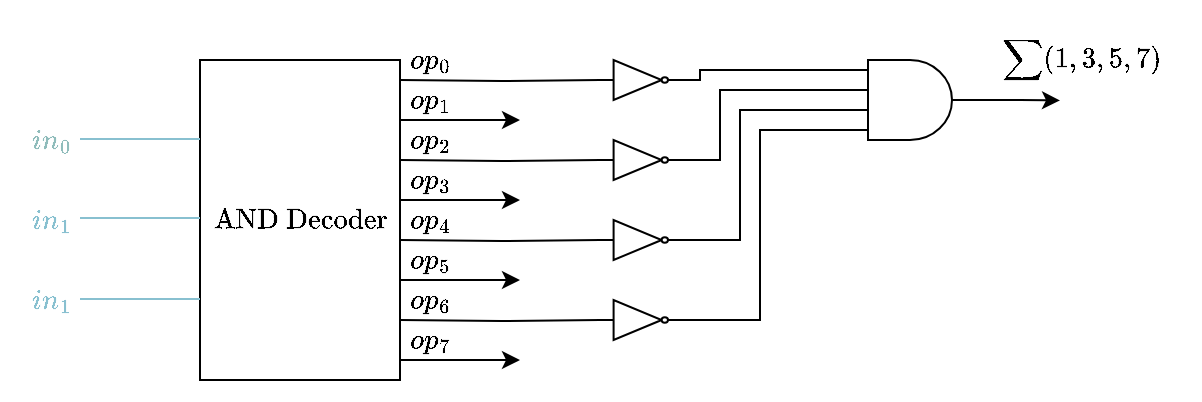 <mxfile version="22.0.3" type="device" pages="2">
  <diagram name="AND Decoder" id="uHUrfIVvx9b2arXOunB7">
    <mxGraphModel dx="811" dy="470" grid="1" gridSize="10" guides="1" tooltips="1" connect="1" arrows="1" fold="1" page="1" pageScale="1" pageWidth="1654" pageHeight="1169" math="1" shadow="0">
      <root>
        <mxCell id="0" />
        <mxCell id="1" parent="0" />
        <mxCell id="aCQPrEgid5yJ1C7_CaqJ-34" value="$$&lt;br&gt;in_0&lt;br&gt;$$" style="text;html=1;align=center;verticalAlign=middle;resizable=0;points=[];autosize=1;strokeColor=none;fillColor=none;fontColor=#8FBCBB;" parent="1" vertex="1">
          <mxGeometry x="260" y="150" width="50" height="60" as="geometry" />
        </mxCell>
        <mxCell id="aCQPrEgid5yJ1C7_CaqJ-35" value="$$&lt;br&gt;in_1&lt;br&gt;$$" style="text;html=1;align=center;verticalAlign=middle;resizable=0;points=[];autosize=1;strokeColor=none;fillColor=none;fontColor=#88C0D0;" parent="1" vertex="1">
          <mxGeometry x="260" y="190" width="50" height="60" as="geometry" />
        </mxCell>
        <mxCell id="aCQPrEgid5yJ1C7_CaqJ-17" style="edgeStyle=orthogonalEdgeStyle;rounded=0;orthogonalLoop=1;jettySize=auto;html=1;entryX=0;entryY=0.5;entryDx=0;entryDy=0;entryPerimeter=0;endArrow=none;endFill=0;" parent="1" edge="1" target="re9IEYssEPOe3S-P6EHw-3">
          <mxGeometry relative="1" as="geometry">
            <mxPoint x="520" y="150" as="targetPoint" />
            <mxPoint x="460" y="150" as="sourcePoint" />
          </mxGeometry>
        </mxCell>
        <mxCell id="jRbW4b_myETGWLnF5Oeu-24" value="$$&lt;br&gt;\text{AND Decoder}&lt;br&gt;$$" style="rounded=0;whiteSpace=wrap;html=1;" parent="1" vertex="1">
          <mxGeometry x="360" y="140" width="100" height="160" as="geometry" />
        </mxCell>
        <mxCell id="aCQPrEgid5yJ1C7_CaqJ-18" style="edgeStyle=orthogonalEdgeStyle;rounded=0;orthogonalLoop=1;jettySize=auto;html=1;" parent="1" edge="1">
          <mxGeometry relative="1" as="geometry">
            <mxPoint x="520" y="170" as="targetPoint" />
            <mxPoint x="460" y="170" as="sourcePoint" />
          </mxGeometry>
        </mxCell>
        <mxCell id="aCQPrEgid5yJ1C7_CaqJ-19" style="edgeStyle=orthogonalEdgeStyle;rounded=0;orthogonalLoop=1;jettySize=auto;html=1;entryX=0;entryY=0.5;entryDx=0;entryDy=0;entryPerimeter=0;endArrow=none;endFill=0;" parent="1" edge="1" target="re9IEYssEPOe3S-P6EHw-4">
          <mxGeometry relative="1" as="geometry">
            <mxPoint x="520" y="190" as="targetPoint" />
            <mxPoint x="460" y="190" as="sourcePoint" />
          </mxGeometry>
        </mxCell>
        <mxCell id="aCQPrEgid5yJ1C7_CaqJ-20" style="edgeStyle=orthogonalEdgeStyle;rounded=0;orthogonalLoop=1;jettySize=auto;html=1;" parent="1" edge="1">
          <mxGeometry relative="1" as="geometry">
            <mxPoint x="520" y="210" as="targetPoint" />
            <mxPoint x="460" y="210" as="sourcePoint" />
          </mxGeometry>
        </mxCell>
        <mxCell id="aCQPrEgid5yJ1C7_CaqJ-43" value="$$&lt;br&gt;op_0&lt;br&gt;$$" style="text;html=1;align=center;verticalAlign=middle;resizable=0;points=[];autosize=1;strokeColor=none;fillColor=none;" parent="1" vertex="1">
          <mxGeometry x="450" y="110" width="50" height="60" as="geometry" />
        </mxCell>
        <mxCell id="aCQPrEgid5yJ1C7_CaqJ-44" value="$$&lt;br&gt;op_1&lt;br&gt;$$" style="text;html=1;align=center;verticalAlign=middle;resizable=0;points=[];autosize=1;strokeColor=none;fillColor=none;" parent="1" vertex="1">
          <mxGeometry x="450" y="130" width="50" height="60" as="geometry" />
        </mxCell>
        <mxCell id="aCQPrEgid5yJ1C7_CaqJ-45" value="$$&lt;br&gt;op_2&lt;br&gt;$$" style="text;html=1;align=center;verticalAlign=middle;resizable=0;points=[];autosize=1;strokeColor=none;fillColor=none;" parent="1" vertex="1">
          <mxGeometry x="450" y="150" width="50" height="60" as="geometry" />
        </mxCell>
        <mxCell id="aCQPrEgid5yJ1C7_CaqJ-46" value="$$&lt;br&gt;op_3&lt;br&gt;$$" style="text;html=1;align=center;verticalAlign=middle;resizable=0;points=[];autosize=1;strokeColor=none;fillColor=none;" parent="1" vertex="1">
          <mxGeometry x="450" y="170" width="50" height="60" as="geometry" />
        </mxCell>
        <mxCell id="mkELTg_ZJxLtOGLeRqjU-2" style="edgeStyle=orthogonalEdgeStyle;rounded=0;orthogonalLoop=1;jettySize=auto;html=1;entryX=0;entryY=0.5;entryDx=0;entryDy=0;entryPerimeter=0;endArrow=none;endFill=0;" edge="1" parent="1" target="re9IEYssEPOe3S-P6EHw-5">
          <mxGeometry relative="1" as="geometry">
            <mxPoint x="520" y="230" as="targetPoint" />
            <mxPoint x="460" y="230" as="sourcePoint" />
          </mxGeometry>
        </mxCell>
        <mxCell id="mkELTg_ZJxLtOGLeRqjU-3" style="edgeStyle=orthogonalEdgeStyle;rounded=0;orthogonalLoop=1;jettySize=auto;html=1;" edge="1" parent="1">
          <mxGeometry relative="1" as="geometry">
            <mxPoint x="520" y="250" as="targetPoint" />
            <mxPoint x="460" y="250" as="sourcePoint" />
          </mxGeometry>
        </mxCell>
        <mxCell id="mkELTg_ZJxLtOGLeRqjU-4" style="edgeStyle=orthogonalEdgeStyle;rounded=0;orthogonalLoop=1;jettySize=auto;html=1;entryX=0;entryY=0.5;entryDx=0;entryDy=0;entryPerimeter=0;endArrow=none;endFill=0;" edge="1" parent="1" target="re9IEYssEPOe3S-P6EHw-6">
          <mxGeometry relative="1" as="geometry">
            <mxPoint x="520" y="270" as="targetPoint" />
            <mxPoint x="460" y="270" as="sourcePoint" />
          </mxGeometry>
        </mxCell>
        <mxCell id="mkELTg_ZJxLtOGLeRqjU-5" style="edgeStyle=orthogonalEdgeStyle;rounded=0;orthogonalLoop=1;jettySize=auto;html=1;" edge="1" parent="1">
          <mxGeometry relative="1" as="geometry">
            <mxPoint x="520" y="290" as="targetPoint" />
            <mxPoint x="460" y="290" as="sourcePoint" />
          </mxGeometry>
        </mxCell>
        <mxCell id="mkELTg_ZJxLtOGLeRqjU-6" value="$$&lt;br&gt;op_4&lt;br&gt;$$" style="text;html=1;align=center;verticalAlign=middle;resizable=0;points=[];autosize=1;strokeColor=none;fillColor=none;" vertex="1" parent="1">
          <mxGeometry x="450" y="190" width="50" height="60" as="geometry" />
        </mxCell>
        <mxCell id="mkELTg_ZJxLtOGLeRqjU-7" value="$$&lt;br&gt;op_5&lt;br&gt;$$" style="text;html=1;align=center;verticalAlign=middle;resizable=0;points=[];autosize=1;strokeColor=none;fillColor=none;" vertex="1" parent="1">
          <mxGeometry x="450" y="210" width="50" height="60" as="geometry" />
        </mxCell>
        <mxCell id="mkELTg_ZJxLtOGLeRqjU-8" value="$$&lt;br&gt;op_6&lt;br&gt;$$" style="text;html=1;align=center;verticalAlign=middle;resizable=0;points=[];autosize=1;strokeColor=none;fillColor=none;" vertex="1" parent="1">
          <mxGeometry x="450" y="230" width="50" height="60" as="geometry" />
        </mxCell>
        <mxCell id="mkELTg_ZJxLtOGLeRqjU-9" value="$$&lt;br&gt;op_7&lt;br&gt;$$" style="text;html=1;align=center;verticalAlign=middle;resizable=0;points=[];autosize=1;strokeColor=none;fillColor=none;" vertex="1" parent="1">
          <mxGeometry x="450" y="250" width="50" height="60" as="geometry" />
        </mxCell>
        <mxCell id="mkELTg_ZJxLtOGLeRqjU-10" style="edgeStyle=orthogonalEdgeStyle;rounded=0;orthogonalLoop=1;jettySize=auto;html=1;strokeColor=#88C0D0;endArrow=none;endFill=0;" edge="1" parent="1">
          <mxGeometry relative="1" as="geometry">
            <mxPoint x="360" y="179.52" as="targetPoint" />
            <mxPoint x="300" y="179.52" as="sourcePoint" />
          </mxGeometry>
        </mxCell>
        <mxCell id="mkELTg_ZJxLtOGLeRqjU-11" style="edgeStyle=orthogonalEdgeStyle;rounded=0;orthogonalLoop=1;jettySize=auto;html=1;strokeColor=#88C0D0;endArrow=none;endFill=0;" edge="1" parent="1">
          <mxGeometry relative="1" as="geometry">
            <mxPoint x="360" y="219.04" as="targetPoint" />
            <mxPoint x="300" y="219.04" as="sourcePoint" />
          </mxGeometry>
        </mxCell>
        <mxCell id="mkELTg_ZJxLtOGLeRqjU-12" style="edgeStyle=orthogonalEdgeStyle;rounded=0;orthogonalLoop=1;jettySize=auto;html=1;strokeColor=#88C0D0;endArrow=none;endFill=0;" edge="1" parent="1">
          <mxGeometry relative="1" as="geometry">
            <mxPoint x="360" y="259.52" as="targetPoint" />
            <mxPoint x="300" y="259.52" as="sourcePoint" />
          </mxGeometry>
        </mxCell>
        <mxCell id="re9IEYssEPOe3S-P6EHw-1" value="$$ \sum(1,3,5,7)$$" style="text;html=1;align=center;verticalAlign=middle;resizable=0;points=[];autosize=1;strokeColor=none;fillColor=none;" vertex="1" parent="1">
          <mxGeometry x="740" y="125" width="120" height="30" as="geometry" />
        </mxCell>
        <mxCell id="re9IEYssEPOe3S-P6EHw-11" style="edgeStyle=orthogonalEdgeStyle;rounded=0;orthogonalLoop=1;jettySize=auto;html=1;exitX=1;exitY=0.5;exitDx=0;exitDy=0;exitPerimeter=0;" edge="1" parent="1" source="re9IEYssEPOe3S-P6EHw-2">
          <mxGeometry relative="1" as="geometry">
            <mxPoint x="790" y="160.2" as="targetPoint" />
          </mxGeometry>
        </mxCell>
        <mxCell id="re9IEYssEPOe3S-P6EHw-2" value="" style="verticalLabelPosition=bottom;shadow=0;dashed=0;align=center;html=1;verticalAlign=top;shape=mxgraph.electrical.logic_gates.logic_gate;operation=and;negating=0;numInputs=4;" vertex="1" parent="1">
          <mxGeometry x="680" y="140" width="70" height="40" as="geometry" />
        </mxCell>
        <mxCell id="re9IEYssEPOe3S-P6EHw-3" value="" style="verticalLabelPosition=bottom;shadow=0;dashed=0;align=center;html=1;verticalAlign=top;shape=mxgraph.electrical.logic_gates.inverter_2" vertex="1" parent="1">
          <mxGeometry x="560" y="140" width="40" height="20" as="geometry" />
        </mxCell>
        <mxCell id="re9IEYssEPOe3S-P6EHw-4" value="" style="verticalLabelPosition=bottom;shadow=0;dashed=0;align=center;html=1;verticalAlign=top;shape=mxgraph.electrical.logic_gates.inverter_2" vertex="1" parent="1">
          <mxGeometry x="560" y="180" width="40" height="20" as="geometry" />
        </mxCell>
        <mxCell id="re9IEYssEPOe3S-P6EHw-5" value="" style="verticalLabelPosition=bottom;shadow=0;dashed=0;align=center;html=1;verticalAlign=top;shape=mxgraph.electrical.logic_gates.inverter_2" vertex="1" parent="1">
          <mxGeometry x="560" y="220" width="40" height="20" as="geometry" />
        </mxCell>
        <mxCell id="re9IEYssEPOe3S-P6EHw-6" value="" style="verticalLabelPosition=bottom;shadow=0;dashed=0;align=center;html=1;verticalAlign=top;shape=mxgraph.electrical.logic_gates.inverter_2" vertex="1" parent="1">
          <mxGeometry x="560" y="260" width="40" height="20" as="geometry" />
        </mxCell>
        <mxCell id="re9IEYssEPOe3S-P6EHw-7" style="edgeStyle=orthogonalEdgeStyle;rounded=0;orthogonalLoop=1;jettySize=auto;html=1;exitX=1;exitY=0.5;exitDx=0;exitDy=0;exitPerimeter=0;entryX=0;entryY=0.125;entryDx=0;entryDy=0;entryPerimeter=0;endArrow=none;endFill=0;" edge="1" parent="1" source="re9IEYssEPOe3S-P6EHw-3" target="re9IEYssEPOe3S-P6EHw-2">
          <mxGeometry relative="1" as="geometry">
            <Array as="points">
              <mxPoint x="610" y="150" />
              <mxPoint x="610" y="145" />
            </Array>
          </mxGeometry>
        </mxCell>
        <mxCell id="re9IEYssEPOe3S-P6EHw-8" style="edgeStyle=orthogonalEdgeStyle;rounded=0;orthogonalLoop=1;jettySize=auto;html=1;exitX=1;exitY=0.5;exitDx=0;exitDy=0;exitPerimeter=0;entryX=0;entryY=0.375;entryDx=0;entryDy=0;entryPerimeter=0;endArrow=none;endFill=0;" edge="1" parent="1" source="re9IEYssEPOe3S-P6EHw-4" target="re9IEYssEPOe3S-P6EHw-2">
          <mxGeometry relative="1" as="geometry">
            <Array as="points">
              <mxPoint x="620" y="190" />
              <mxPoint x="620" y="155" />
            </Array>
          </mxGeometry>
        </mxCell>
        <mxCell id="re9IEYssEPOe3S-P6EHw-9" style="edgeStyle=orthogonalEdgeStyle;rounded=0;orthogonalLoop=1;jettySize=auto;html=1;exitX=1;exitY=0.5;exitDx=0;exitDy=0;exitPerimeter=0;entryX=0;entryY=0.625;entryDx=0;entryDy=0;entryPerimeter=0;endArrow=none;endFill=0;" edge="1" parent="1" source="re9IEYssEPOe3S-P6EHw-5" target="re9IEYssEPOe3S-P6EHw-2">
          <mxGeometry relative="1" as="geometry">
            <Array as="points">
              <mxPoint x="630" y="230" />
              <mxPoint x="630" y="165" />
            </Array>
          </mxGeometry>
        </mxCell>
        <mxCell id="re9IEYssEPOe3S-P6EHw-10" style="edgeStyle=orthogonalEdgeStyle;rounded=0;orthogonalLoop=1;jettySize=auto;html=1;exitX=1;exitY=0.5;exitDx=0;exitDy=0;exitPerimeter=0;entryX=0;entryY=0.875;entryDx=0;entryDy=0;entryPerimeter=0;endArrow=none;endFill=0;" edge="1" parent="1" source="re9IEYssEPOe3S-P6EHw-6" target="re9IEYssEPOe3S-P6EHw-2">
          <mxGeometry relative="1" as="geometry">
            <Array as="points">
              <mxPoint x="640" y="270" />
              <mxPoint x="640" y="175" />
            </Array>
          </mxGeometry>
        </mxCell>
        <mxCell id="re9IEYssEPOe3S-P6EHw-12" value="$$&lt;br&gt;in_1&lt;br&gt;$$" style="text;html=1;align=center;verticalAlign=middle;resizable=0;points=[];autosize=1;strokeColor=none;fillColor=none;fontColor=#88C0D0;" vertex="1" parent="1">
          <mxGeometry x="260" y="230" width="50" height="60" as="geometry" />
        </mxCell>
      </root>
    </mxGraphModel>
  </diagram>
  <diagram id="V3PgnGbzfBrLT1hQVS_5" name="NAND Decoder">
    <mxGraphModel dx="1404" dy="806" grid="1" gridSize="10" guides="1" tooltips="1" connect="1" arrows="1" fold="1" page="1" pageScale="1" pageWidth="1654" pageHeight="1169" math="0" shadow="0">
      <root>
        <mxCell id="0" />
        <mxCell id="1" parent="0" />
      </root>
    </mxGraphModel>
  </diagram>
</mxfile>
